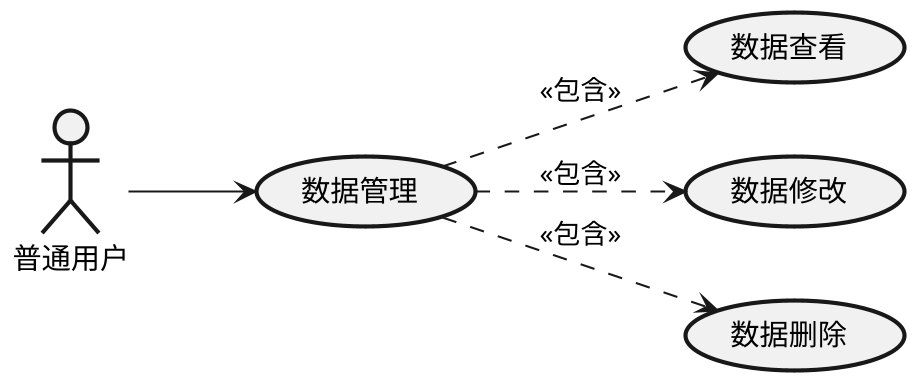 @startuml
'https://plantuml.com/use-case-diagram
skinparam dpi 200

left to right direction
actor 普通用户 #line.bold

usecase 数据管理 as 数据管理 #line.bold

usecase 数据查看 as 数据查看 #line.bold
usecase 数据修改 as 数据修改 #line.bold
usecase 数据删除 as 数据删除 #line.bold


普通用户 --> 数据管理

数据管理 ..> 数据查看:<<包含>>
数据管理 ..> 数据修改:<<包含>>
数据管理 ..> 数据删除:<<包含>>

@enduml